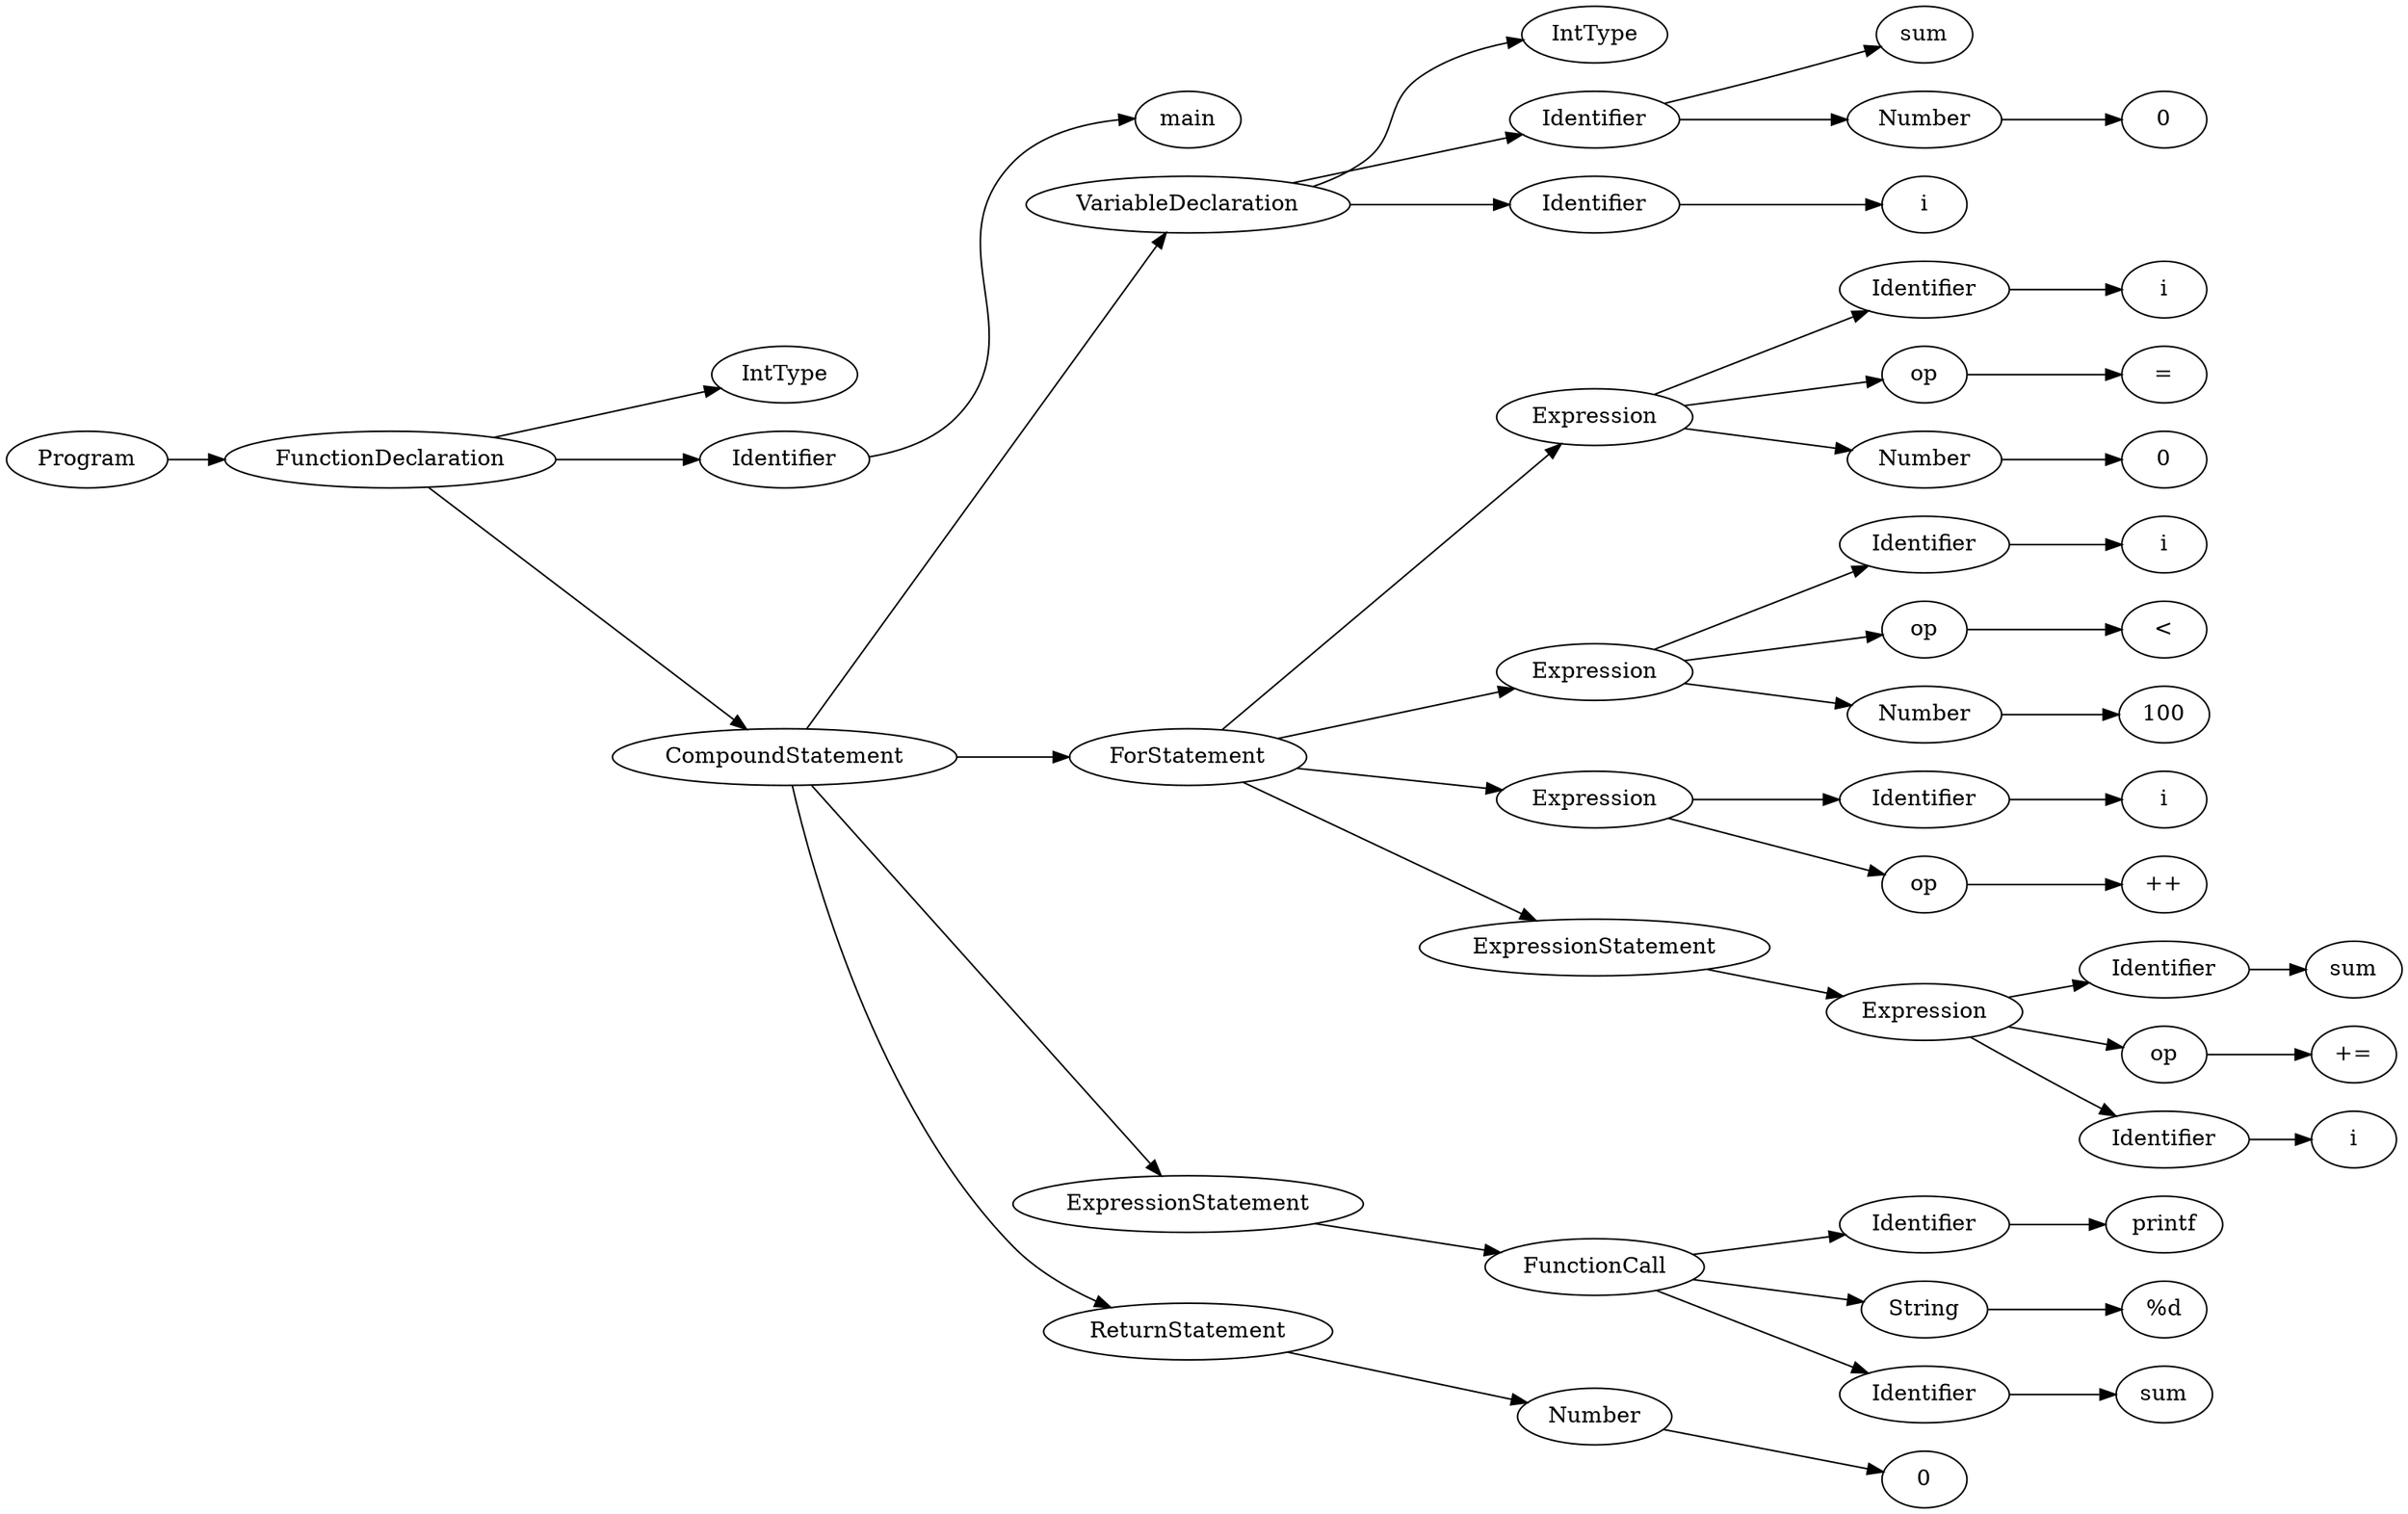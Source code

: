 // Visualization of the Abstract Syntax Tree
digraph AST {
	graph [rankdir=LR]
	Program [label=Program]
	FunctionDeclaration [label=FunctionDeclaration]
	Program -> FunctionDeclaration
	IntType [label=IntType]
	FunctionDeclaration -> IntType
	Identifier [label=Identifier]
	FunctionDeclaration -> Identifier
	main [label=main]
	Identifier -> main
	CompoundStatement [label=CompoundStatement]
	FunctionDeclaration -> CompoundStatement
	VariableDeclaration [label=VariableDeclaration]
	CompoundStatement -> VariableDeclaration
	IntType7 [label=IntType]
	VariableDeclaration -> IntType7
	Identifier8 [label=Identifier]
	VariableDeclaration -> Identifier8
	sum [label=sum]
	Identifier8 -> sum
	Number [label=Number]
	Identifier8 -> Number
	0 [label=0]
	Number -> 0
	Identifier12 [label=Identifier]
	VariableDeclaration -> Identifier12
	i [label=i]
	Identifier12 -> i
	ForStatement [label=ForStatement]
	CompoundStatement -> ForStatement
	Expression [label=Expression]
	ForStatement -> Expression
	Identifier16 [label=Identifier]
	Expression -> Identifier16
	i17 [label=i]
	Identifier16 -> i17
	op [label=op]
	Expression -> op
	"=" [label="="]
	op -> "="
	Number20 [label=Number]
	Expression -> Number20
	021 [label=0]
	Number20 -> 021
	Expression22 [label=Expression]
	ForStatement -> Expression22
	Identifier23 [label=Identifier]
	Expression22 -> Identifier23
	i24 [label=i]
	Identifier23 -> i24
	op25 [label=op]
	Expression22 -> op25
	"<" [label="<"]
	op25 -> "<"
	Number27 [label=Number]
	Expression22 -> Number27
	100 [label=100]
	Number27 -> 100
	Expression29 [label=Expression]
	ForStatement -> Expression29
	Identifier30 [label=Identifier]
	Expression29 -> Identifier30
	i31 [label=i]
	Identifier30 -> i31
	op32 [label=op]
	Expression29 -> op32
	"++" [label="++"]
	op32 -> "++"
	ExpressionStatement [label=ExpressionStatement]
	ForStatement -> ExpressionStatement
	Expression35 [label=Expression]
	ExpressionStatement -> Expression35
	Identifier36 [label=Identifier]
	Expression35 -> Identifier36
	sum37 [label=sum]
	Identifier36 -> sum37
	op38 [label=op]
	Expression35 -> op38
	"+=" [label="+="]
	op38 -> "+="
	Identifier40 [label=Identifier]
	Expression35 -> Identifier40
	i41 [label=i]
	Identifier40 -> i41
	ExpressionStatement42 [label=ExpressionStatement]
	CompoundStatement -> ExpressionStatement42
	FunctionCall [label=FunctionCall]
	ExpressionStatement42 -> FunctionCall
	Identifier44 [label=Identifier]
	FunctionCall -> Identifier44
	printf [label=printf]
	Identifier44 -> printf
	String [label=String]
	FunctionCall -> String
	"%d
" [label="%d
"]
	String -> "%d
"
	Identifier48 [label=Identifier]
	FunctionCall -> Identifier48
	sum49 [label=sum]
	Identifier48 -> sum49
	ReturnStatement [label=ReturnStatement]
	CompoundStatement -> ReturnStatement
	Number51 [label=Number]
	ReturnStatement -> Number51
	052 [label=0]
	Number51 -> 052
}
